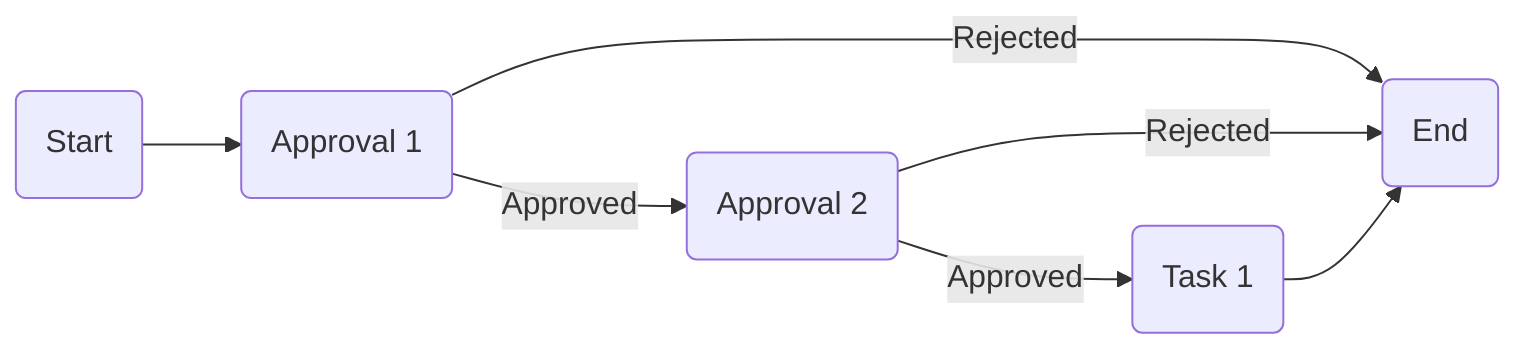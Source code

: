 graph LR
  S0(Start)
  A1(Approval 1)
  A2(Approval 2)
  T1(Task 1)
  E0(End)
  
  S0-->A1
  A1--Rejected-->E0
  A1--Approved-->A2
  A2--Rejected-->E0
  A2--Approved-->T1
  T1-->E0